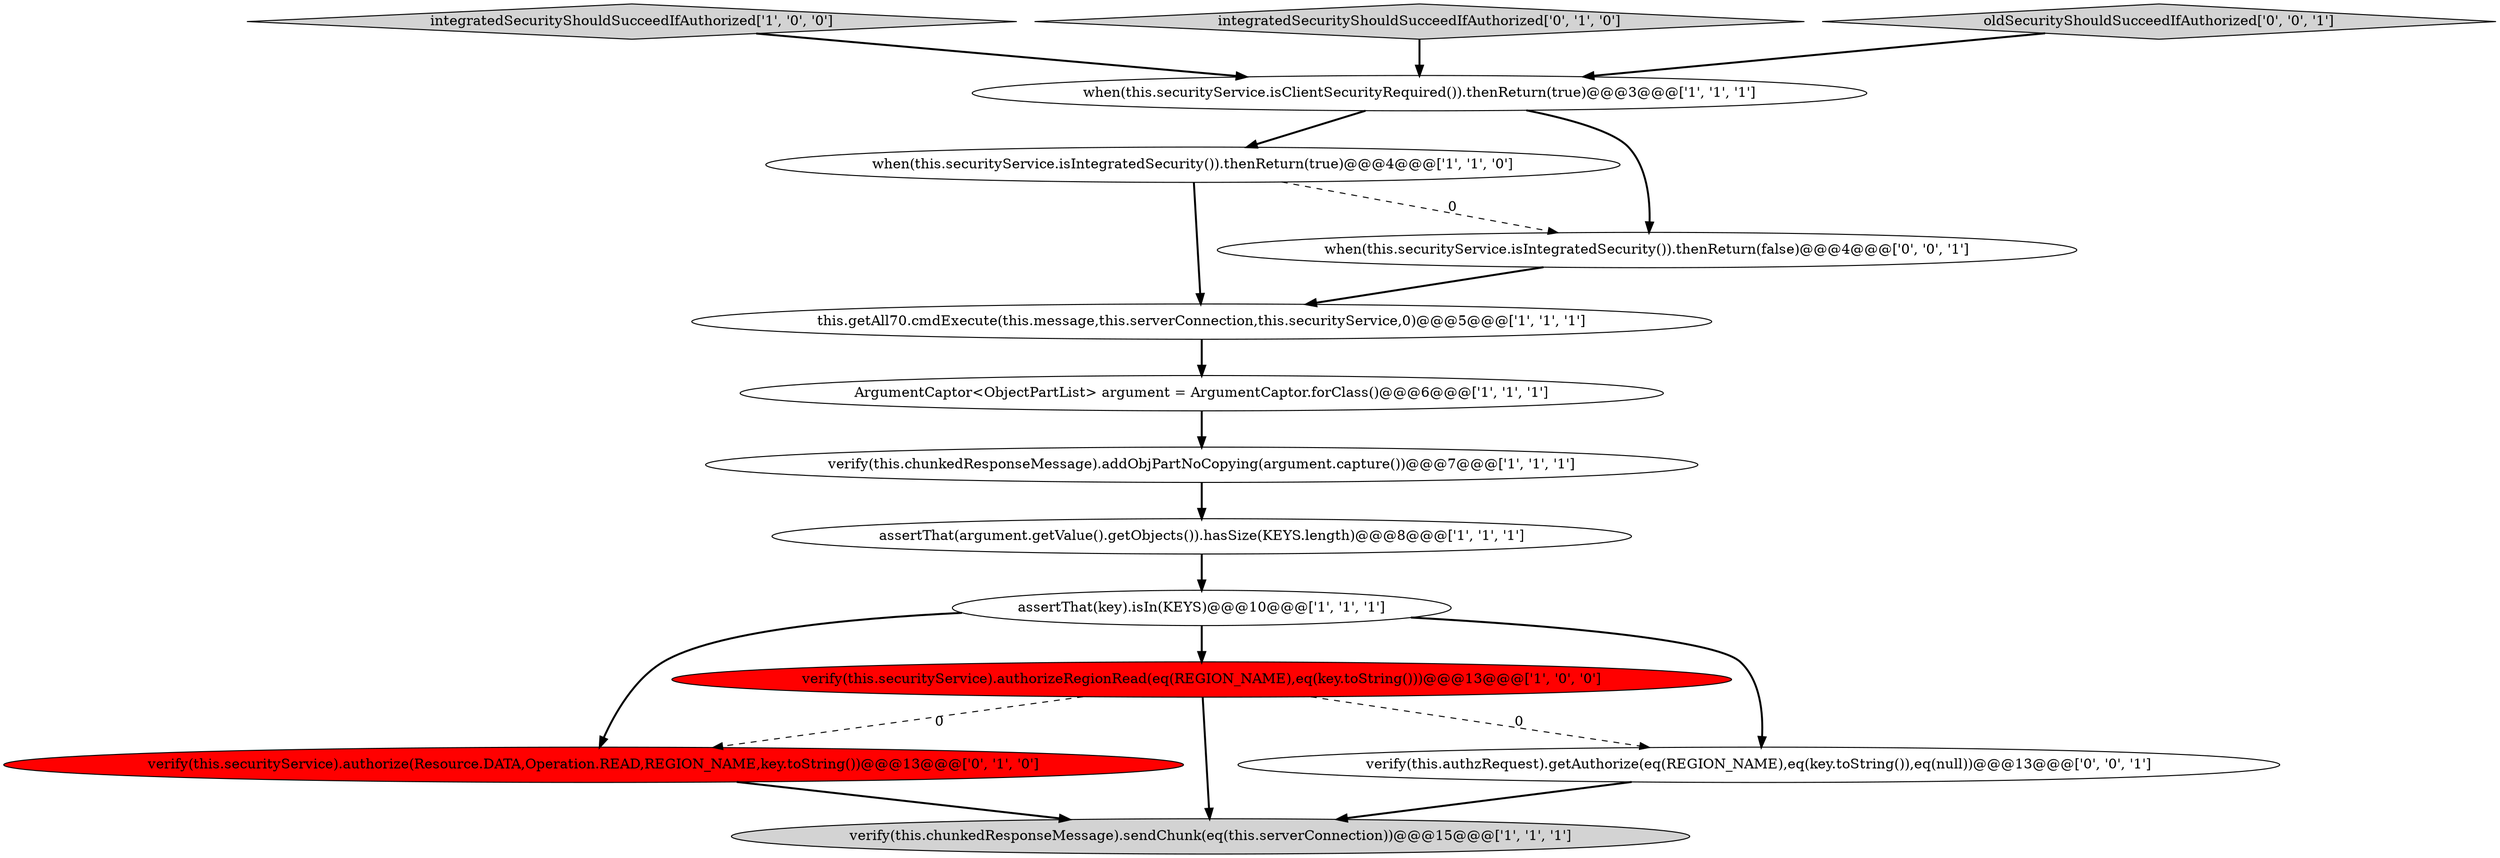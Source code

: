 digraph {
1 [style = filled, label = "when(this.securityService.isIntegratedSecurity()).thenReturn(true)@@@4@@@['1', '1', '0']", fillcolor = white, shape = ellipse image = "AAA0AAABBB1BBB"];
12 [style = filled, label = "when(this.securityService.isIntegratedSecurity()).thenReturn(false)@@@4@@@['0', '0', '1']", fillcolor = white, shape = ellipse image = "AAA0AAABBB3BBB"];
9 [style = filled, label = "integratedSecurityShouldSucceedIfAuthorized['1', '0', '0']", fillcolor = lightgray, shape = diamond image = "AAA0AAABBB1BBB"];
10 [style = filled, label = "verify(this.securityService).authorize(Resource.DATA,Operation.READ,REGION_NAME,key.toString())@@@13@@@['0', '1', '0']", fillcolor = red, shape = ellipse image = "AAA1AAABBB2BBB"];
4 [style = filled, label = "verify(this.securityService).authorizeRegionRead(eq(REGION_NAME),eq(key.toString()))@@@13@@@['1', '0', '0']", fillcolor = red, shape = ellipse image = "AAA1AAABBB1BBB"];
0 [style = filled, label = "assertThat(argument.getValue().getObjects()).hasSize(KEYS.length)@@@8@@@['1', '1', '1']", fillcolor = white, shape = ellipse image = "AAA0AAABBB1BBB"];
6 [style = filled, label = "verify(this.chunkedResponseMessage).addObjPartNoCopying(argument.capture())@@@7@@@['1', '1', '1']", fillcolor = white, shape = ellipse image = "AAA0AAABBB1BBB"];
11 [style = filled, label = "integratedSecurityShouldSucceedIfAuthorized['0', '1', '0']", fillcolor = lightgray, shape = diamond image = "AAA0AAABBB2BBB"];
3 [style = filled, label = "ArgumentCaptor<ObjectPartList> argument = ArgumentCaptor.forClass()@@@6@@@['1', '1', '1']", fillcolor = white, shape = ellipse image = "AAA0AAABBB1BBB"];
2 [style = filled, label = "when(this.securityService.isClientSecurityRequired()).thenReturn(true)@@@3@@@['1', '1', '1']", fillcolor = white, shape = ellipse image = "AAA0AAABBB1BBB"];
14 [style = filled, label = "oldSecurityShouldSucceedIfAuthorized['0', '0', '1']", fillcolor = lightgray, shape = diamond image = "AAA0AAABBB3BBB"];
13 [style = filled, label = "verify(this.authzRequest).getAuthorize(eq(REGION_NAME),eq(key.toString()),eq(null))@@@13@@@['0', '0', '1']", fillcolor = white, shape = ellipse image = "AAA0AAABBB3BBB"];
7 [style = filled, label = "this.getAll70.cmdExecute(this.message,this.serverConnection,this.securityService,0)@@@5@@@['1', '1', '1']", fillcolor = white, shape = ellipse image = "AAA0AAABBB1BBB"];
5 [style = filled, label = "verify(this.chunkedResponseMessage).sendChunk(eq(this.serverConnection))@@@15@@@['1', '1', '1']", fillcolor = lightgray, shape = ellipse image = "AAA0AAABBB1BBB"];
8 [style = filled, label = "assertThat(key).isIn(KEYS)@@@10@@@['1', '1', '1']", fillcolor = white, shape = ellipse image = "AAA0AAABBB1BBB"];
1->12 [style = dashed, label="0"];
8->10 [style = bold, label=""];
3->6 [style = bold, label=""];
12->7 [style = bold, label=""];
14->2 [style = bold, label=""];
6->0 [style = bold, label=""];
8->4 [style = bold, label=""];
10->5 [style = bold, label=""];
4->10 [style = dashed, label="0"];
4->13 [style = dashed, label="0"];
9->2 [style = bold, label=""];
1->7 [style = bold, label=""];
4->5 [style = bold, label=""];
2->1 [style = bold, label=""];
11->2 [style = bold, label=""];
7->3 [style = bold, label=""];
2->12 [style = bold, label=""];
8->13 [style = bold, label=""];
0->8 [style = bold, label=""];
13->5 [style = bold, label=""];
}
